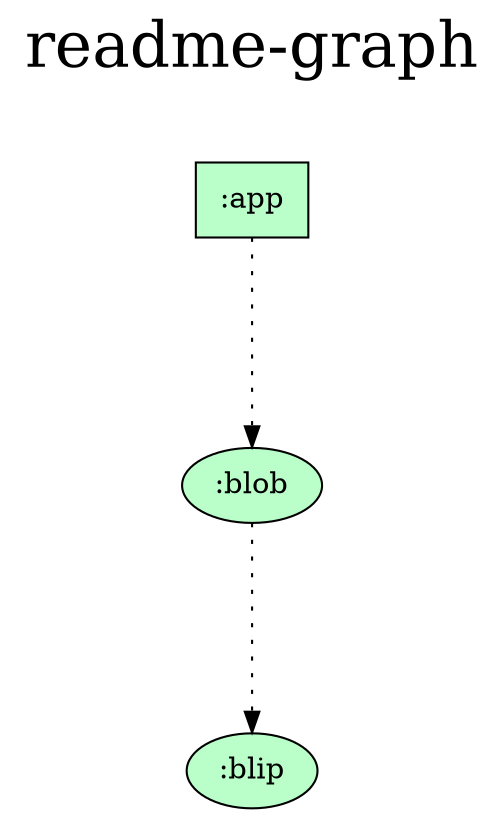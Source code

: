 digraph {
  graph [label="readme-graph\n ",labelloc=t,fontsize=30,ranksep=1.4];
  node [style=filled, fillcolor="#bbbbbb"];
  rankdir=TB;

  # Projects

  ":app" [shape=box, fillcolor="#baffc9"];
  ":blip" [fillcolor="#baffc9"];
  ":blob" [fillcolor="#baffc9"];

  {rank = same; ":app";}

  # Dependencies

  ":app" -> ":blob" [style=dotted]
  ":blob" -> ":blip" [style=dotted]
}
